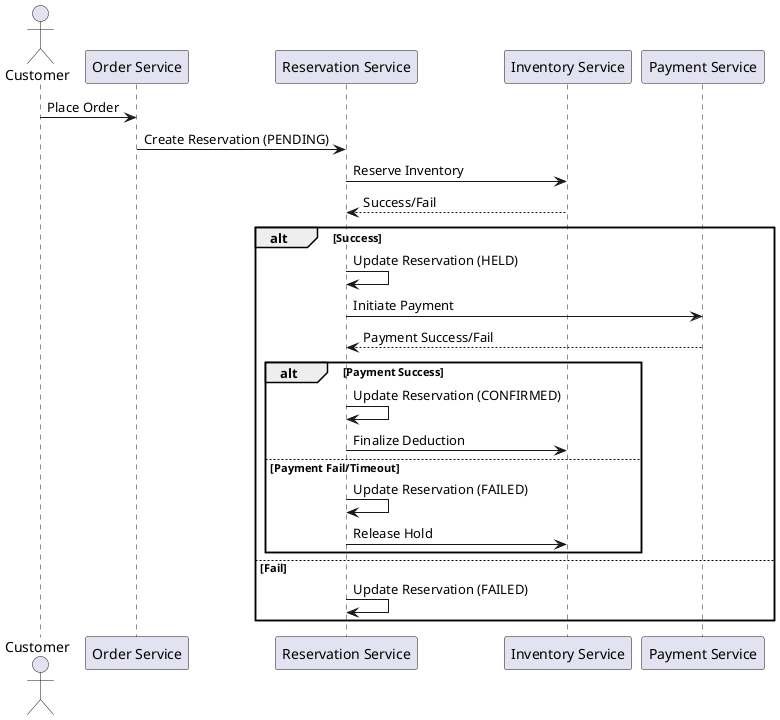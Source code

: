 @startuml
actor Customer
participant "Order Service" as Order
participant "Reservation Service" as Reservation
participant "Inventory Service" as Inventory
participant "Payment Service" as Payment

Customer -> Order: Place Order
Order -> Reservation: Create Reservation (PENDING)
Reservation -> Inventory: Reserve Inventory
Inventory --> Reservation: Success/Fail
alt Success
    Reservation -> Reservation: Update Reservation (HELD)
    Reservation -> Payment: Initiate Payment
    Payment --> Reservation: Payment Success/Fail
    alt Payment Success
        Reservation -> Reservation: Update Reservation (CONFIRMED)
        Reservation -> Inventory: Finalize Deduction
    else Payment Fail/Timeout
        Reservation -> Reservation: Update Reservation (FAILED)
        Reservation -> Inventory: Release Hold
    end
else Fail
    Reservation -> Reservation: Update Reservation (FAILED)
end
@enduml